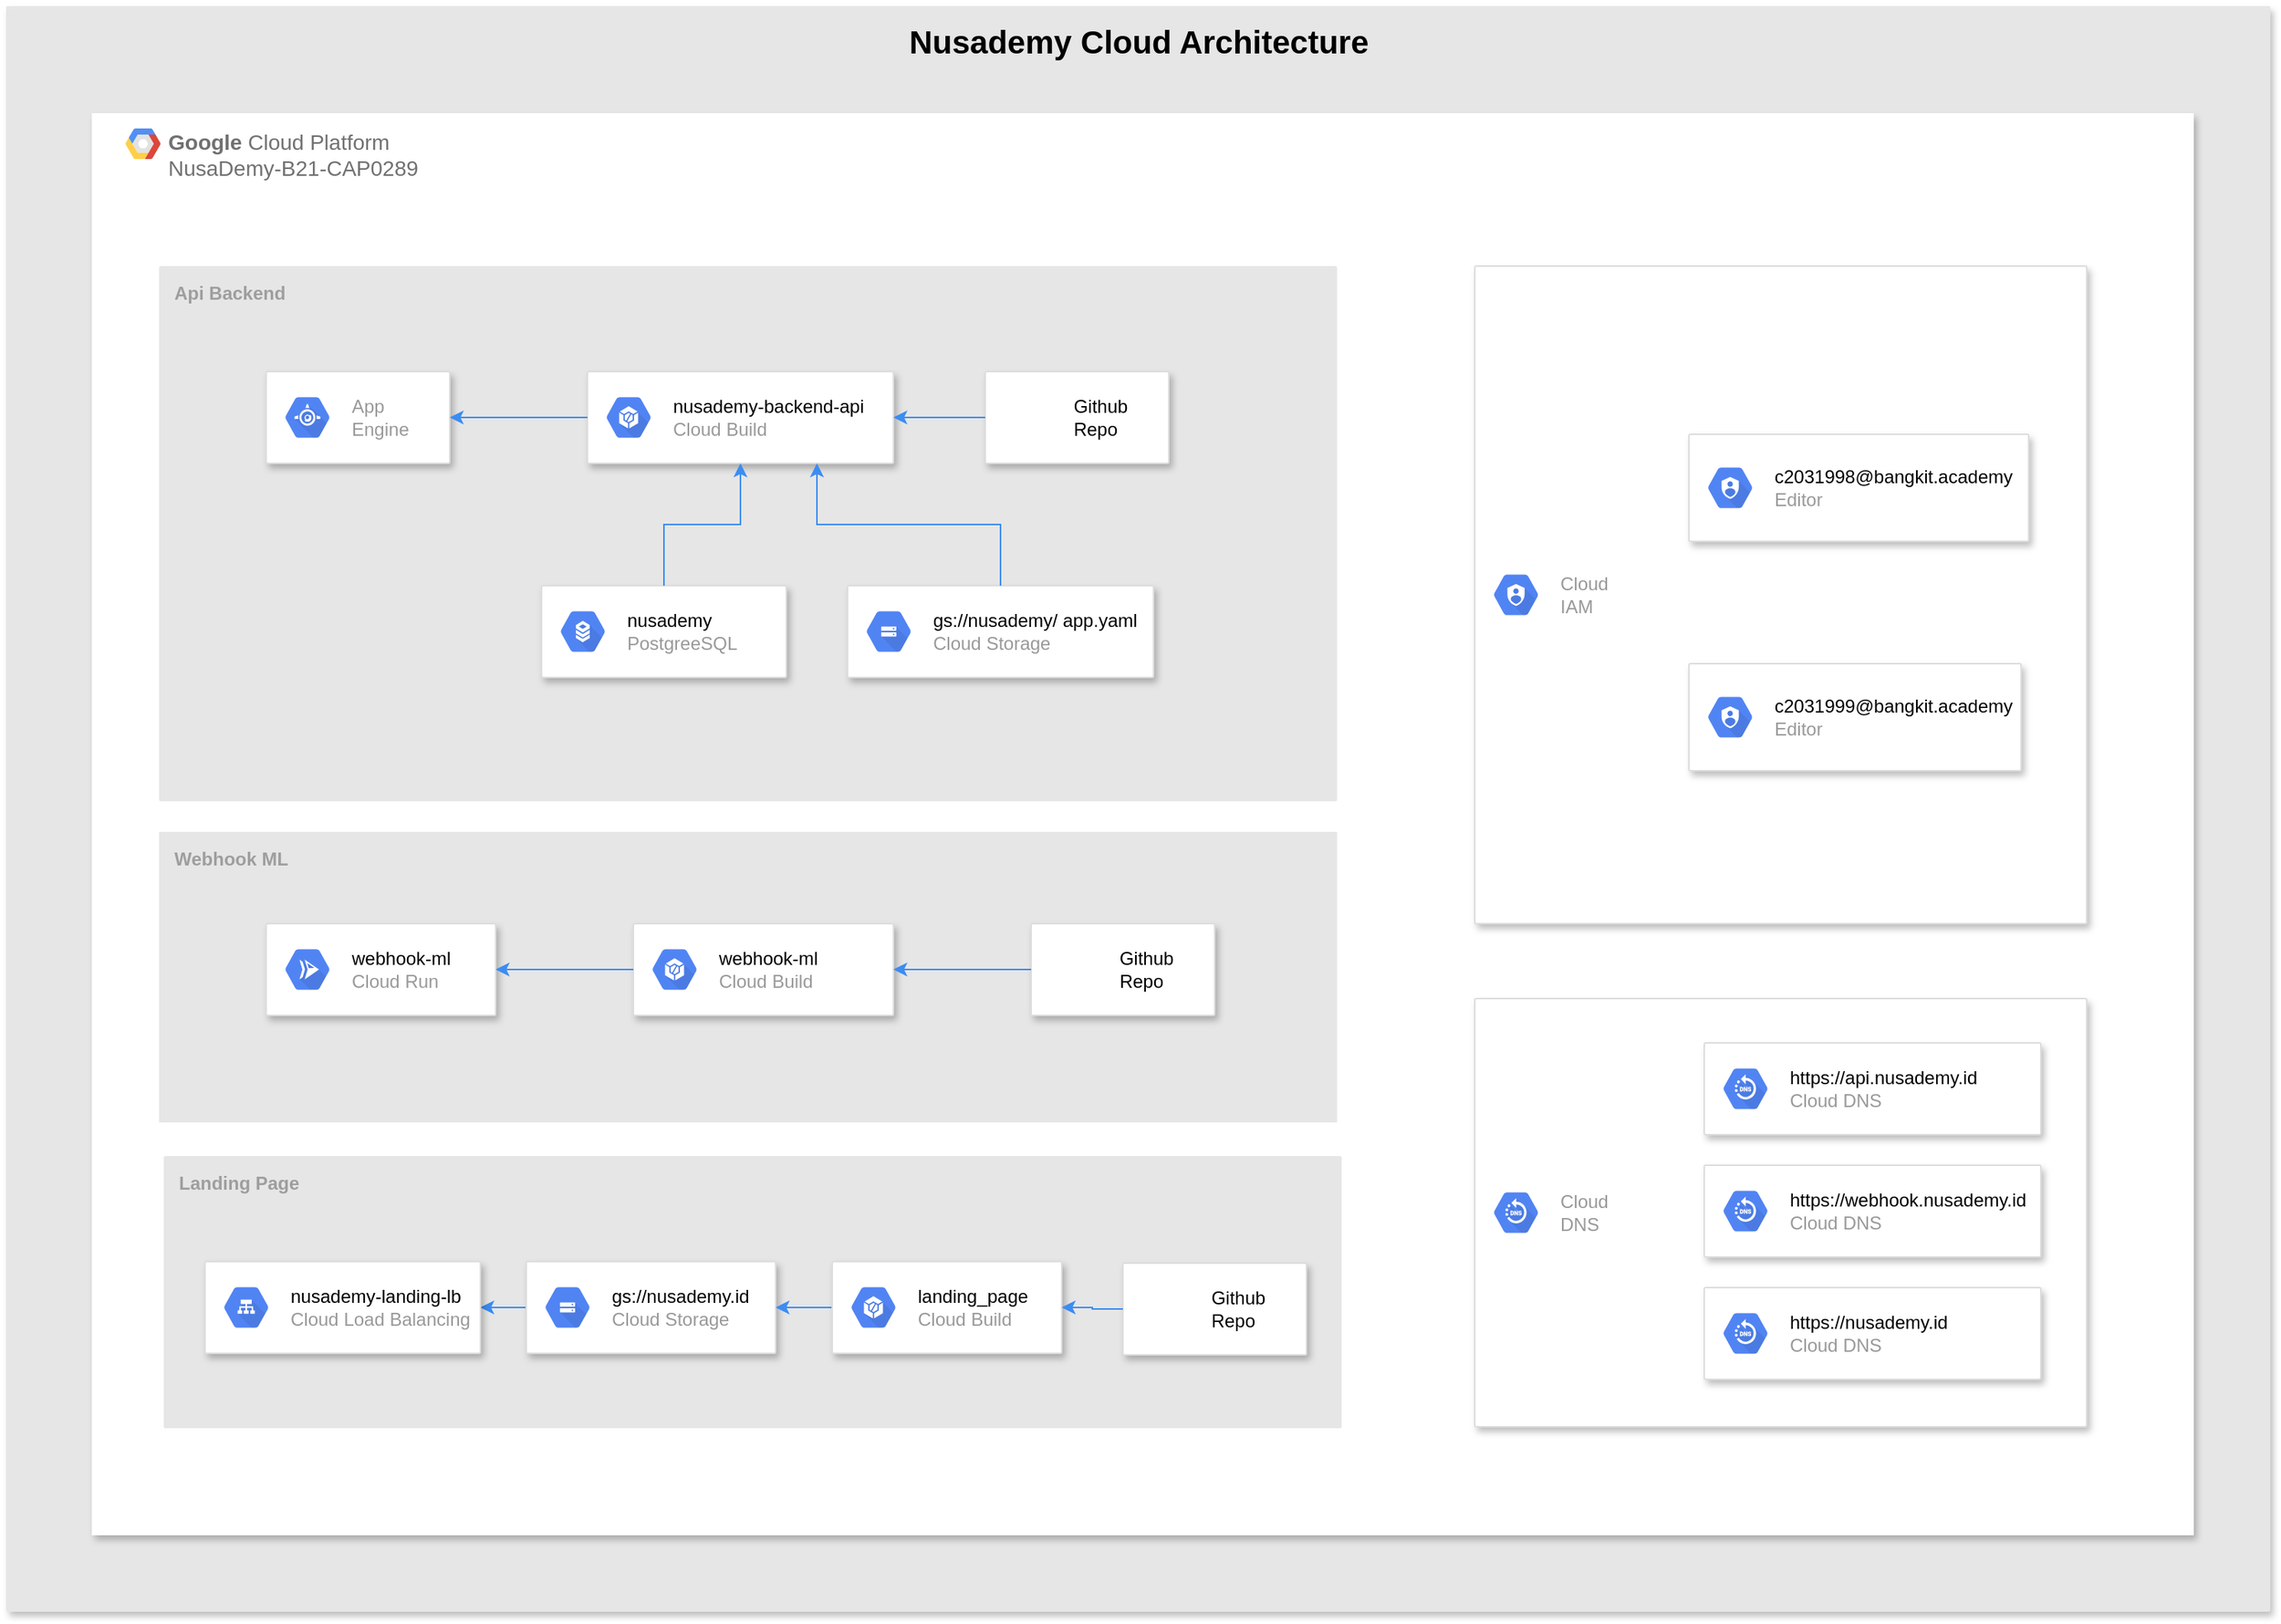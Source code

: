 <mxfile version="14.7.3" type="device"><diagram id="U_XdHOSpD4VpQ0MtiZr9" name="Page-1"><mxGraphModel dx="723" dy="383" grid="1" gridSize="10" guides="1" tooltips="1" connect="1" arrows="1" fold="1" page="1" pageScale="1" pageWidth="827" pageHeight="1169" math="0" shadow="0"><root><mxCell id="0"/><mxCell id="1" parent="0"/><mxCell id="OSsuIMm_pllqr503X9Au-3" value="&lt;b&gt;&lt;font style=&quot;font-size: 21px&quot;&gt;Nusademy&amp;nbsp;Cloud Architecture&lt;br&gt;&lt;/font&gt;&lt;/b&gt;" style="points=[[0,0,0],[0.25,0,0],[0.5,0,0],[0.75,0,0],[1,0,0],[1,0.25,0],[1,0.5,0],[1,0.75,0],[1,1,0],[0.75,1,0],[0.5,1,0],[0.25,1,0],[0,1,0],[0,0.75,0],[0,0.5,0],[0,0.25,0]];rounded=1;absoluteArcSize=1;arcSize=2;html=1;shadow=1;dashed=0;fontSize=12;align=center;verticalAlign=top;spacing=10;spacingTop=-4;container=0;strokeColor=none;fillColor=#E6E6E6;" vertex="1" parent="1"><mxGeometry x="220" y="490" width="1480" height="1050" as="geometry"/></mxCell><mxCell id="OSsuIMm_pllqr503X9Au-10" value="&lt;b&gt;Google &lt;/b&gt;Cloud Platform&lt;br&gt;NusaDemy-B21-CAP0289" style="strokeColor=none;shadow=1;gradientColor=none;fontSize=14;align=left;spacing=10;fontColor=#717171;9E9E9E;verticalAlign=top;spacingTop=-4;fontStyle=0;spacingLeft=40;html=1;rounded=0;glass=0;sketch=0;fillColor=#FFFFFF;container=0;" vertex="1" parent="1"><mxGeometry x="276" y="560" width="1374" height="930" as="geometry"/></mxCell><mxCell id="OSsuIMm_pllqr503X9Au-11" value="" style="shape=mxgraph.gcp2.google_cloud_platform;fillColor=#F6F6F6;strokeColor=none;shadow=0;gradientColor=none;" vertex="1" parent="1"><mxGeometry x="298" y="570" width="23" height="20" as="geometry"><mxPoint x="20" y="10" as="offset"/></mxGeometry></mxCell><mxCell id="OSsuIMm_pllqr503X9Au-56" value="" style="group" vertex="1" connectable="0" parent="1"><mxGeometry x="320" y="660" width="770" height="350" as="geometry"/></mxCell><mxCell id="OSsuIMm_pllqr503X9Au-30" value="&lt;b&gt;Api Backend&lt;/b&gt;" style="points=[[0,0,0],[0.25,0,0],[0.5,0,0],[0.75,0,0],[1,0,0],[1,0.25,0],[1,0.5,0],[1,0.75,0],[1,1,0],[0.75,1,0],[0.5,1,0],[0.25,1,0],[0,1,0],[0,0.75,0],[0,0.5,0],[0,0.25,0]];rounded=1;absoluteArcSize=1;arcSize=2;html=1;strokeColor=none;gradientColor=none;shadow=0;dashed=0;fontSize=12;fontColor=#9E9E9E;align=left;verticalAlign=top;spacing=10;spacingTop=-4;glass=0;sketch=0;fillColor=#E6E6E6;" vertex="1" parent="OSsuIMm_pllqr503X9Au-56"><mxGeometry width="770" height="350" as="geometry"/></mxCell><mxCell id="OSsuIMm_pllqr503X9Au-33" value="" style="strokeColor=#dddddd;shadow=1;strokeWidth=1;rounded=1;absoluteArcSize=1;arcSize=2;glass=0;sketch=0;fillColor=#FFFFFF;" vertex="1" parent="OSsuIMm_pllqr503X9Au-56"><mxGeometry x="250" y="209" width="160" height="60" as="geometry"/></mxCell><mxCell id="OSsuIMm_pllqr503X9Au-34" value="&lt;font color=&quot;#000000&quot;&gt;nusademy&lt;/font&gt;&lt;br&gt;PostgreeSQL" style="dashed=0;connectable=0;html=1;fillColor=#5184F3;strokeColor=none;shape=mxgraph.gcp2.hexIcon;prIcon=cloud_sql;part=1;labelPosition=right;verticalLabelPosition=middle;align=left;verticalAlign=middle;spacingLeft=5;fontColor=#999999;fontSize=12;" vertex="1" parent="OSsuIMm_pllqr503X9Au-33"><mxGeometry y="0.5" width="44" height="39" relative="1" as="geometry"><mxPoint x="5" y="-19.5" as="offset"/></mxGeometry></mxCell><mxCell id="OSsuIMm_pllqr503X9Au-35" value="" style="strokeColor=#dddddd;shadow=1;strokeWidth=1;rounded=1;absoluteArcSize=1;arcSize=2;glass=0;sketch=0;fillColor=#FFFFFF;" vertex="1" parent="OSsuIMm_pllqr503X9Au-56"><mxGeometry x="450" y="209" width="200" height="60" as="geometry"/></mxCell><mxCell id="OSsuIMm_pllqr503X9Au-36" value="&lt;font color=&quot;#000000&quot;&gt;gs://nusademy/ app.yaml&lt;/font&gt;&lt;br&gt;Cloud Storage" style="dashed=0;connectable=0;html=1;fillColor=#5184F3;strokeColor=none;shape=mxgraph.gcp2.hexIcon;prIcon=cloud_storage;part=1;labelPosition=right;verticalLabelPosition=middle;align=left;verticalAlign=middle;spacingLeft=5;fontColor=#999999;fontSize=12;" vertex="1" parent="OSsuIMm_pllqr503X9Au-35"><mxGeometry y="0.5" width="44" height="39" relative="1" as="geometry"><mxPoint x="5" y="-19.5" as="offset"/></mxGeometry></mxCell><mxCell id="OSsuIMm_pllqr503X9Au-39" value="" style="strokeColor=#dddddd;shadow=1;strokeWidth=1;rounded=1;absoluteArcSize=1;arcSize=2;glass=0;sketch=0;fillColor=#FFFFFF;" vertex="1" parent="OSsuIMm_pllqr503X9Au-56"><mxGeometry x="280" y="69" width="200" height="60" as="geometry"/></mxCell><mxCell id="OSsuIMm_pllqr503X9Au-40" value="&lt;font color=&quot;#000000&quot;&gt;nusademy-backend-api&lt;/font&gt;&lt;br&gt;Cloud Build" style="dashed=0;connectable=0;html=1;fillColor=#5184F3;strokeColor=none;shape=mxgraph.gcp2.hexIcon;prIcon=container_builder;part=1;labelPosition=right;verticalLabelPosition=middle;align=left;verticalAlign=middle;spacingLeft=5;fontColor=#999999;fontSize=12;" vertex="1" parent="OSsuIMm_pllqr503X9Au-39"><mxGeometry y="0.5" width="44" height="39" relative="1" as="geometry"><mxPoint x="5" y="-19.5" as="offset"/></mxGeometry></mxCell><mxCell id="OSsuIMm_pllqr503X9Au-55" style="edgeStyle=orthogonalEdgeStyle;rounded=0;orthogonalLoop=1;jettySize=auto;html=1;entryX=0.75;entryY=1;entryDx=0;entryDy=0;strokeColor=#3B8DF1;" edge="1" parent="OSsuIMm_pllqr503X9Au-56" source="OSsuIMm_pllqr503X9Au-35" target="OSsuIMm_pllqr503X9Au-39"><mxGeometry relative="1" as="geometry"/></mxCell><mxCell id="OSsuIMm_pllqr503X9Au-53" style="edgeStyle=orthogonalEdgeStyle;rounded=0;orthogonalLoop=1;jettySize=auto;html=1;entryX=0.5;entryY=1;entryDx=0;entryDy=0;strokeColor=#3B8DF1;" edge="1" parent="OSsuIMm_pllqr503X9Au-56" source="OSsuIMm_pllqr503X9Au-33" target="OSsuIMm_pllqr503X9Au-39"><mxGeometry y="-21" as="geometry"/></mxCell><mxCell id="OSsuIMm_pllqr503X9Au-41" value="" style="strokeColor=#dddddd;shadow=1;strokeWidth=1;rounded=1;absoluteArcSize=1;arcSize=2;glass=0;sketch=0;fillColor=#FFFFFF;" vertex="1" parent="OSsuIMm_pllqr503X9Au-56"><mxGeometry x="70" y="69" width="120" height="60" as="geometry"/></mxCell><mxCell id="OSsuIMm_pllqr503X9Au-42" value="App&#10;Engine" style="dashed=0;connectable=0;html=1;fillColor=#5184F3;strokeColor=none;shape=mxgraph.gcp2.hexIcon;prIcon=app_engine;part=1;labelPosition=right;verticalLabelPosition=middle;align=left;verticalAlign=middle;spacingLeft=5;fontColor=#999999;fontSize=12;" vertex="1" parent="OSsuIMm_pllqr503X9Au-41"><mxGeometry y="0.5" width="44" height="39" relative="1" as="geometry"><mxPoint x="5" y="-19.5" as="offset"/></mxGeometry></mxCell><mxCell id="OSsuIMm_pllqr503X9Au-49" style="edgeStyle=orthogonalEdgeStyle;rounded=0;orthogonalLoop=1;jettySize=auto;html=1;exitX=0;exitY=0.5;exitDx=0;exitDy=0;strokeColor=#3B8DF1;" edge="1" parent="OSsuIMm_pllqr503X9Au-56" source="OSsuIMm_pllqr503X9Au-39" target="OSsuIMm_pllqr503X9Au-41"><mxGeometry y="-21" as="geometry"/></mxCell><mxCell id="OSsuIMm_pllqr503X9Au-48" value="" style="group" vertex="1" connectable="0" parent="OSsuIMm_pllqr503X9Au-56"><mxGeometry x="540" y="69" width="120" height="60" as="geometry"/></mxCell><mxCell id="OSsuIMm_pllqr503X9Au-43" value="" style="strokeColor=#dddddd;shadow=1;strokeWidth=1;rounded=1;absoluteArcSize=1;arcSize=2;glass=0;sketch=0;fillColor=#FFFFFF;container=0;" vertex="1" parent="OSsuIMm_pllqr503X9Au-48"><mxGeometry width="120" height="60" as="geometry"/></mxCell><mxCell id="OSsuIMm_pllqr503X9Au-45" value="" style="shape=image;html=1;verticalAlign=top;verticalLabelPosition=bottom;labelBackgroundColor=#ffffff;imageAspect=0;aspect=fixed;image=https://cdn1.iconfinder.com/data/icons/logotypes/32/github-128.png;rounded=0;shadow=1;glass=0;sketch=0;strokeColor=#000000;fillColor=#FFFFFF;" vertex="1" parent="OSsuIMm_pllqr503X9Au-48"><mxGeometry x="10" y="15" width="30" height="30" as="geometry"/></mxCell><mxCell id="OSsuIMm_pllqr503X9Au-46" value="Github&lt;br&gt;&lt;div style=&quot;text-align: left&quot;&gt;&lt;span&gt;Repo&lt;/span&gt;&lt;/div&gt;" style="text;html=1;resizable=0;autosize=1;align=center;verticalAlign=middle;points=[];fillColor=none;strokeColor=none;rounded=0;shadow=1;glass=0;sketch=0;" vertex="1" parent="OSsuIMm_pllqr503X9Au-48"><mxGeometry x="50" y="15" width="50" height="30" as="geometry"/></mxCell><mxCell id="OSsuIMm_pllqr503X9Au-50" style="edgeStyle=orthogonalEdgeStyle;rounded=0;orthogonalLoop=1;jettySize=auto;html=1;exitX=0;exitY=0.5;exitDx=0;exitDy=0;strokeColor=#3B8DF1;" edge="1" parent="OSsuIMm_pllqr503X9Au-56" source="OSsuIMm_pllqr503X9Au-43" target="OSsuIMm_pllqr503X9Au-39"><mxGeometry y="-21" as="geometry"/></mxCell><mxCell id="OSsuIMm_pllqr503X9Au-97" value="" style="group;fillColor=#E6E6E6;" vertex="1" connectable="0" parent="1"><mxGeometry x="320" y="1030" width="770" height="190" as="geometry"/></mxCell><mxCell id="OSsuIMm_pllqr503X9Au-76" value="&lt;b&gt;Webhook ML&lt;/b&gt;" style="points=[[0,0,0],[0.25,0,0],[0.5,0,0],[0.75,0,0],[1,0,0],[1,0.25,0],[1,0.5,0],[1,0.75,0],[1,1,0],[0.75,1,0],[0.5,1,0],[0.25,1,0],[0,1,0],[0,0.75,0],[0,0.5,0],[0,0.25,0]];rounded=1;absoluteArcSize=1;arcSize=2;html=1;strokeColor=none;gradientColor=none;shadow=0;dashed=0;fontSize=12;fontColor=#9E9E9E;align=left;verticalAlign=top;spacing=10;spacingTop=-4;glass=0;sketch=0;fillColor=#E6E6E6;" vertex="1" parent="OSsuIMm_pllqr503X9Au-97"><mxGeometry width="770" height="190" as="geometry"/></mxCell><mxCell id="OSsuIMm_pllqr503X9Au-81" value="" style="strokeColor=#dddddd;shadow=1;strokeWidth=1;rounded=1;absoluteArcSize=1;arcSize=2;glass=0;sketch=0;fillColor=#FFFFFF;" vertex="1" parent="OSsuIMm_pllqr503X9Au-97"><mxGeometry x="310" y="60" width="170" height="60" as="geometry"/></mxCell><mxCell id="OSsuIMm_pllqr503X9Au-82" value="&lt;font color=&quot;#000000&quot;&gt;webhook-ml&lt;br&gt;&lt;/font&gt;Cloud Build" style="dashed=0;connectable=0;html=1;fillColor=#5184F3;strokeColor=none;shape=mxgraph.gcp2.hexIcon;prIcon=container_builder;part=1;labelPosition=right;verticalLabelPosition=middle;align=left;verticalAlign=middle;spacingLeft=5;fontColor=#999999;fontSize=12;" vertex="1" parent="OSsuIMm_pllqr503X9Au-81"><mxGeometry y="0.5" width="44" height="39" relative="1" as="geometry"><mxPoint x="5" y="-19.5" as="offset"/></mxGeometry></mxCell><mxCell id="OSsuIMm_pllqr503X9Au-88" value="" style="group" vertex="1" connectable="0" parent="OSsuIMm_pllqr503X9Au-97"><mxGeometry x="570" y="60" width="120" height="60" as="geometry"/></mxCell><mxCell id="OSsuIMm_pllqr503X9Au-89" value="" style="strokeColor=#dddddd;shadow=1;strokeWidth=1;rounded=1;absoluteArcSize=1;arcSize=2;glass=0;sketch=0;fillColor=#FFFFFF;container=0;" vertex="1" parent="OSsuIMm_pllqr503X9Au-88"><mxGeometry width="120" height="60" as="geometry"/></mxCell><mxCell id="OSsuIMm_pllqr503X9Au-90" value="" style="shape=image;html=1;verticalAlign=top;verticalLabelPosition=bottom;labelBackgroundColor=#ffffff;imageAspect=0;aspect=fixed;image=https://cdn1.iconfinder.com/data/icons/logotypes/32/github-128.png;rounded=0;shadow=1;glass=0;sketch=0;strokeColor=#000000;fillColor=#FFFFFF;" vertex="1" parent="OSsuIMm_pllqr503X9Au-88"><mxGeometry x="10" y="15" width="30" height="30" as="geometry"/></mxCell><mxCell id="OSsuIMm_pllqr503X9Au-91" value="Github&lt;br&gt;&lt;div style=&quot;text-align: left&quot;&gt;&lt;span&gt;Repo&lt;/span&gt;&lt;/div&gt;" style="text;html=1;resizable=0;autosize=1;align=center;verticalAlign=middle;points=[];fillColor=none;strokeColor=none;rounded=0;shadow=1;glass=0;sketch=0;" vertex="1" parent="OSsuIMm_pllqr503X9Au-88"><mxGeometry x="50" y="15" width="50" height="30" as="geometry"/></mxCell><mxCell id="OSsuIMm_pllqr503X9Au-92" style="edgeStyle=orthogonalEdgeStyle;rounded=0;orthogonalLoop=1;jettySize=auto;html=1;exitX=0;exitY=0.5;exitDx=0;exitDy=0;strokeColor=#3B8DF1;" edge="1" parent="OSsuIMm_pllqr503X9Au-97" source="OSsuIMm_pllqr503X9Au-89" target="OSsuIMm_pllqr503X9Au-81"><mxGeometry x="30" y="-30" as="geometry"/></mxCell><mxCell id="OSsuIMm_pllqr503X9Au-93" value="" style="strokeColor=#dddddd;shadow=1;strokeWidth=1;rounded=1;absoluteArcSize=1;arcSize=2;glass=0;sketch=0;fillColor=#FFFFFF;" vertex="1" parent="OSsuIMm_pllqr503X9Au-97"><mxGeometry x="70" y="60" width="150" height="60" as="geometry"/></mxCell><mxCell id="OSsuIMm_pllqr503X9Au-94" value="&lt;font color=&quot;#000000&quot;&gt;webhook-ml&lt;/font&gt;&lt;br&gt;Cloud Run" style="dashed=0;connectable=0;html=1;fillColor=#5184F3;strokeColor=none;shape=mxgraph.gcp2.hexIcon;prIcon=cloud_run;part=1;labelPosition=right;verticalLabelPosition=middle;align=left;verticalAlign=middle;spacingLeft=5;fontColor=#999999;fontSize=12;" vertex="1" parent="OSsuIMm_pllqr503X9Au-93"><mxGeometry y="0.5" width="44" height="39" relative="1" as="geometry"><mxPoint x="5" y="-19.5" as="offset"/></mxGeometry></mxCell><mxCell id="OSsuIMm_pllqr503X9Au-96" style="edgeStyle=orthogonalEdgeStyle;rounded=0;orthogonalLoop=1;jettySize=auto;html=1;strokeColor=#3B8DF1;" edge="1" parent="OSsuIMm_pllqr503X9Au-97" source="OSsuIMm_pllqr503X9Au-81" target="OSsuIMm_pllqr503X9Au-93"><mxGeometry relative="1" as="geometry"/></mxCell><mxCell id="OSsuIMm_pllqr503X9Au-99" value="&lt;b&gt;Landing Page&lt;/b&gt;" style="points=[[0,0,0],[0.25,0,0],[0.5,0,0],[0.75,0,0],[1,0,0],[1,0.25,0],[1,0.5,0],[1,0.75,0],[1,1,0],[0.75,1,0],[0.5,1,0],[0.25,1,0],[0,1,0],[0,0.75,0],[0,0.5,0],[0,0.25,0]];rounded=1;absoluteArcSize=1;arcSize=2;html=1;strokeColor=none;gradientColor=none;shadow=0;dashed=0;fontSize=12;fontColor=#9E9E9E;align=left;verticalAlign=top;spacing=10;spacingTop=-4;glass=0;sketch=0;fillColor=#E6E6E6;" vertex="1" parent="1"><mxGeometry x="323" y="1242" width="770" height="178" as="geometry"/></mxCell><mxCell id="OSsuIMm_pllqr503X9Au-137" style="edgeStyle=orthogonalEdgeStyle;rounded=0;orthogonalLoop=1;jettySize=auto;html=1;entryX=1;entryY=0.5;entryDx=0;entryDy=0;strokeColor=#3B8DF1;" edge="1" parent="1" source="OSsuIMm_pllqr503X9Au-102" target="OSsuIMm_pllqr503X9Au-134"><mxGeometry x="323" y="1242" as="geometry"/></mxCell><mxCell id="OSsuIMm_pllqr503X9Au-102" value="" style="strokeColor=#dddddd;shadow=1;strokeWidth=1;rounded=1;absoluteArcSize=1;arcSize=2;glass=0;sketch=0;fillColor=#FFFFFF;" vertex="1" parent="1"><mxGeometry x="560" y="1311" width="163" height="60" as="geometry"/></mxCell><mxCell id="OSsuIMm_pllqr503X9Au-103" value="&lt;font color=&quot;#000000&quot;&gt;gs://nusademy.id&lt;br&gt;&lt;/font&gt;Cloud Storage" style="dashed=0;connectable=0;html=1;fillColor=#5184F3;strokeColor=none;shape=mxgraph.gcp2.hexIcon;prIcon=cloud_storage;part=1;labelPosition=right;verticalLabelPosition=middle;align=left;verticalAlign=middle;spacingLeft=5;fontColor=#999999;fontSize=12;" vertex="1" parent="OSsuIMm_pllqr503X9Au-102"><mxGeometry y="0.5" width="44" height="39" relative="1" as="geometry"><mxPoint x="5" y="-19.5" as="offset"/></mxGeometry></mxCell><mxCell id="OSsuIMm_pllqr503X9Au-138" style="edgeStyle=orthogonalEdgeStyle;rounded=0;orthogonalLoop=1;jettySize=auto;html=1;entryX=1;entryY=0.5;entryDx=0;entryDy=0;strokeColor=#3B8DF1;" edge="1" parent="1" source="OSsuIMm_pllqr503X9Au-104" target="OSsuIMm_pllqr503X9Au-102"><mxGeometry x="323" y="1242" as="geometry"/></mxCell><mxCell id="OSsuIMm_pllqr503X9Au-104" value="" style="strokeColor=#dddddd;shadow=1;strokeWidth=1;rounded=1;absoluteArcSize=1;arcSize=2;glass=0;sketch=0;fillColor=#FFFFFF;" vertex="1" parent="1"><mxGeometry x="760" y="1311" width="150" height="60" as="geometry"/></mxCell><mxCell id="OSsuIMm_pllqr503X9Au-105" value="&lt;font color=&quot;#000000&quot;&gt;landing_page&lt;/font&gt;&lt;br&gt;Cloud Build" style="dashed=0;connectable=0;html=1;fillColor=#5184F3;strokeColor=none;shape=mxgraph.gcp2.hexIcon;prIcon=container_builder;part=1;labelPosition=right;verticalLabelPosition=middle;align=left;verticalAlign=middle;spacingLeft=5;fontColor=#999999;fontSize=12;" vertex="1" parent="OSsuIMm_pllqr503X9Au-104"><mxGeometry y="0.5" width="44" height="39" relative="1" as="geometry"><mxPoint x="5" y="-19.5" as="offset"/></mxGeometry></mxCell><mxCell id="OSsuIMm_pllqr503X9Au-134" value="" style="strokeColor=#dddddd;shadow=1;strokeWidth=1;rounded=1;absoluteArcSize=1;arcSize=2;glass=0;sketch=0;fillColor=#FFFFFF;" vertex="1" parent="1"><mxGeometry x="350" y="1311" width="180" height="60" as="geometry"/></mxCell><mxCell id="OSsuIMm_pllqr503X9Au-135" value="&lt;font color=&quot;#000000&quot;&gt;nusademy-landing-lb&lt;/font&gt;&lt;br&gt;Cloud Load Balancing" style="dashed=0;connectable=0;html=1;fillColor=#5184F3;strokeColor=none;shape=mxgraph.gcp2.hexIcon;prIcon=cloud_load_balancing;part=1;labelPosition=right;verticalLabelPosition=middle;align=left;verticalAlign=middle;spacingLeft=5;fontColor=#999999;fontSize=12;" vertex="1" parent="OSsuIMm_pllqr503X9Au-134"><mxGeometry y="0.5" width="44" height="39" relative="1" as="geometry"><mxPoint x="5" y="-19.5" as="offset"/></mxGeometry></mxCell><mxCell id="OSsuIMm_pllqr503X9Au-111" value="" style="group" vertex="1" connectable="0" parent="1"><mxGeometry x="950" y="1312" width="120" height="60" as="geometry"/></mxCell><mxCell id="OSsuIMm_pllqr503X9Au-112" value="" style="strokeColor=#dddddd;shadow=1;strokeWidth=1;rounded=1;absoluteArcSize=1;arcSize=2;glass=0;sketch=0;fillColor=#FFFFFF;container=0;" vertex="1" parent="OSsuIMm_pllqr503X9Au-111"><mxGeometry width="120" height="60" as="geometry"/></mxCell><mxCell id="OSsuIMm_pllqr503X9Au-113" value="" style="shape=image;html=1;verticalAlign=top;verticalLabelPosition=bottom;labelBackgroundColor=#ffffff;imageAspect=0;aspect=fixed;image=https://cdn1.iconfinder.com/data/icons/logotypes/32/github-128.png;rounded=0;shadow=1;glass=0;sketch=0;strokeColor=#000000;fillColor=#FFFFFF;" vertex="1" parent="OSsuIMm_pllqr503X9Au-111"><mxGeometry x="10" y="15" width="30" height="30" as="geometry"/></mxCell><mxCell id="OSsuIMm_pllqr503X9Au-114" value="Github&lt;br&gt;&lt;div style=&quot;text-align: left&quot;&gt;&lt;span&gt;Repo&lt;/span&gt;&lt;/div&gt;" style="text;html=1;resizable=0;autosize=1;align=center;verticalAlign=middle;points=[];fillColor=none;strokeColor=none;rounded=0;shadow=1;glass=0;sketch=0;" vertex="1" parent="OSsuIMm_pllqr503X9Au-111"><mxGeometry x="50" y="15" width="50" height="30" as="geometry"/></mxCell><mxCell id="OSsuIMm_pllqr503X9Au-139" style="edgeStyle=orthogonalEdgeStyle;rounded=0;orthogonalLoop=1;jettySize=auto;html=1;entryX=1;entryY=0.5;entryDx=0;entryDy=0;strokeColor=#3B8DF1;" edge="1" parent="1" source="OSsuIMm_pllqr503X9Au-112" target="OSsuIMm_pllqr503X9Au-104"><mxGeometry x="323" y="1242" as="geometry"/></mxCell><mxCell id="OSsuIMm_pllqr503X9Au-141" value="" style="strokeColor=#dddddd;shadow=1;strokeWidth=1;rounded=1;absoluteArcSize=1;arcSize=2;glass=0;sketch=0;fillColor=#FFFFFF;" vertex="1" parent="1"><mxGeometry x="1180" y="1139" width="400" height="280" as="geometry"/></mxCell><mxCell id="OSsuIMm_pllqr503X9Au-142" value="Cloud &#10;DNS" style="dashed=0;connectable=0;html=1;fillColor=#5184F3;strokeColor=none;shape=mxgraph.gcp2.hexIcon;prIcon=cloud_dns;part=1;labelPosition=right;verticalLabelPosition=middle;align=left;verticalAlign=middle;spacingLeft=5;fontColor=#999999;fontSize=12;" vertex="1" parent="OSsuIMm_pllqr503X9Au-141"><mxGeometry y="0.5" width="44" height="39" relative="1" as="geometry"><mxPoint x="5" y="-19.5" as="offset"/></mxGeometry></mxCell><mxCell id="OSsuIMm_pllqr503X9Au-143" value="" style="strokeColor=#dddddd;shadow=1;strokeWidth=1;rounded=1;absoluteArcSize=1;arcSize=2;glass=0;sketch=0;fillColor=#FFFFFF;" vertex="1" parent="OSsuIMm_pllqr503X9Au-141"><mxGeometry x="150" y="29" width="220" height="60" as="geometry"/></mxCell><mxCell id="OSsuIMm_pllqr503X9Au-144" value="&lt;font color=&quot;#000000&quot;&gt;https://api.nusademy.id&lt;/font&gt;&lt;br&gt;Cloud  DNS" style="dashed=0;connectable=0;html=1;fillColor=#5184F3;strokeColor=none;shape=mxgraph.gcp2.hexIcon;prIcon=cloud_dns;part=1;labelPosition=right;verticalLabelPosition=middle;align=left;verticalAlign=middle;spacingLeft=5;fontColor=#999999;fontSize=12;" vertex="1" parent="OSsuIMm_pllqr503X9Au-143"><mxGeometry y="0.5" width="44" height="39" relative="1" as="geometry"><mxPoint x="5" y="-19.5" as="offset"/></mxGeometry></mxCell><mxCell id="OSsuIMm_pllqr503X9Au-145" value="" style="strokeColor=#dddddd;shadow=1;strokeWidth=1;rounded=1;absoluteArcSize=1;arcSize=2;glass=0;sketch=0;fillColor=#FFFFFF;" vertex="1" parent="OSsuIMm_pllqr503X9Au-141"><mxGeometry x="150" y="109" width="220" height="60" as="geometry"/></mxCell><mxCell id="OSsuIMm_pllqr503X9Au-146" value="&lt;font color=&quot;#000000&quot;&gt;https://webhook.nusademy.id&lt;/font&gt;&lt;br&gt;Cloud  DNS" style="dashed=0;connectable=0;html=1;fillColor=#5184F3;strokeColor=none;shape=mxgraph.gcp2.hexIcon;prIcon=cloud_dns;part=1;labelPosition=right;verticalLabelPosition=middle;align=left;verticalAlign=middle;spacingLeft=5;fontColor=#999999;fontSize=12;" vertex="1" parent="OSsuIMm_pllqr503X9Au-145"><mxGeometry y="0.5" width="44" height="39" relative="1" as="geometry"><mxPoint x="5" y="-19.5" as="offset"/></mxGeometry></mxCell><mxCell id="OSsuIMm_pllqr503X9Au-147" value="" style="strokeColor=#dddddd;shadow=1;strokeWidth=1;rounded=1;absoluteArcSize=1;arcSize=2;glass=0;sketch=0;fillColor=#FFFFFF;" vertex="1" parent="OSsuIMm_pllqr503X9Au-141"><mxGeometry x="150" y="189" width="220" height="60" as="geometry"/></mxCell><mxCell id="OSsuIMm_pllqr503X9Au-148" value="&lt;font color=&quot;#000000&quot;&gt;https://nusademy.id&lt;/font&gt;&lt;br&gt;Cloud  DNS" style="dashed=0;connectable=0;html=1;fillColor=#5184F3;strokeColor=none;shape=mxgraph.gcp2.hexIcon;prIcon=cloud_dns;part=1;labelPosition=right;verticalLabelPosition=middle;align=left;verticalAlign=middle;spacingLeft=5;fontColor=#999999;fontSize=12;" vertex="1" parent="OSsuIMm_pllqr503X9Au-147"><mxGeometry y="0.5" width="44" height="39" relative="1" as="geometry"><mxPoint x="5" y="-19.5" as="offset"/></mxGeometry></mxCell><mxCell id="OSsuIMm_pllqr503X9Au-149" value="" style="strokeColor=#dddddd;shadow=1;strokeWidth=1;rounded=1;absoluteArcSize=1;arcSize=2;glass=0;sketch=0;fillColor=#FFFFFF;" vertex="1" parent="1"><mxGeometry x="1180" y="660" width="400" height="430" as="geometry"/></mxCell><mxCell id="OSsuIMm_pllqr503X9Au-150" value="Cloud&#10;IAM" style="dashed=0;connectable=0;html=1;fillColor=#5184F3;strokeColor=none;shape=mxgraph.gcp2.hexIcon;prIcon=cloud_iam;part=1;labelPosition=right;verticalLabelPosition=middle;align=left;verticalAlign=middle;spacingLeft=5;fontColor=#999999;fontSize=12;" vertex="1" parent="OSsuIMm_pllqr503X9Au-149"><mxGeometry y="0.5" width="44" height="39" relative="1" as="geometry"><mxPoint x="5" y="-19.5" as="offset"/></mxGeometry></mxCell><mxCell id="OSsuIMm_pllqr503X9Au-22" value="" style="strokeColor=#dddddd;shadow=1;strokeWidth=1;rounded=1;absoluteArcSize=1;arcSize=2;" vertex="1" parent="OSsuIMm_pllqr503X9Au-149"><mxGeometry x="139.997" y="110" width="222.039" height="70" as="geometry"/></mxCell><mxCell id="OSsuIMm_pllqr503X9Au-23" value="&lt;font color=&quot;#000000&quot;&gt;c2031998@bangkit.academy&lt;/font&gt;&lt;br&gt;Editor" style="dashed=0;connectable=0;html=1;fillColor=#5184F3;strokeColor=none;shape=mxgraph.gcp2.hexIcon;prIcon=cloud_iam;part=1;labelPosition=right;verticalLabelPosition=middle;align=left;verticalAlign=middle;spacingLeft=5;fontColor=#999999;fontSize=12;" vertex="1" parent="OSsuIMm_pllqr503X9Au-22"><mxGeometry y="0.5" width="44" height="39" relative="1" as="geometry"><mxPoint x="5" y="-19.5" as="offset"/></mxGeometry></mxCell><mxCell id="OSsuIMm_pllqr503X9Au-26" value="" style="strokeColor=#dddddd;shadow=1;strokeWidth=1;rounded=1;absoluteArcSize=1;arcSize=2;" vertex="1" parent="OSsuIMm_pllqr503X9Au-149"><mxGeometry x="140.0" y="260" width="217.083" height="70" as="geometry"/></mxCell><mxCell id="OSsuIMm_pllqr503X9Au-27" value="&lt;font color=&quot;#000000&quot;&gt;c2031999@bangkit.academy&lt;/font&gt;&lt;br&gt;Editor" style="dashed=0;connectable=0;html=1;fillColor=#5184F3;strokeColor=none;shape=mxgraph.gcp2.hexIcon;prIcon=cloud_iam;part=1;labelPosition=right;verticalLabelPosition=middle;align=left;verticalAlign=middle;spacingLeft=5;fontColor=#999999;fontSize=12;" vertex="1" parent="OSsuIMm_pllqr503X9Au-26"><mxGeometry y="0.5" width="44" height="39" relative="1" as="geometry"><mxPoint x="5" y="-19.5" as="offset"/></mxGeometry></mxCell></root></mxGraphModel></diagram></mxfile>